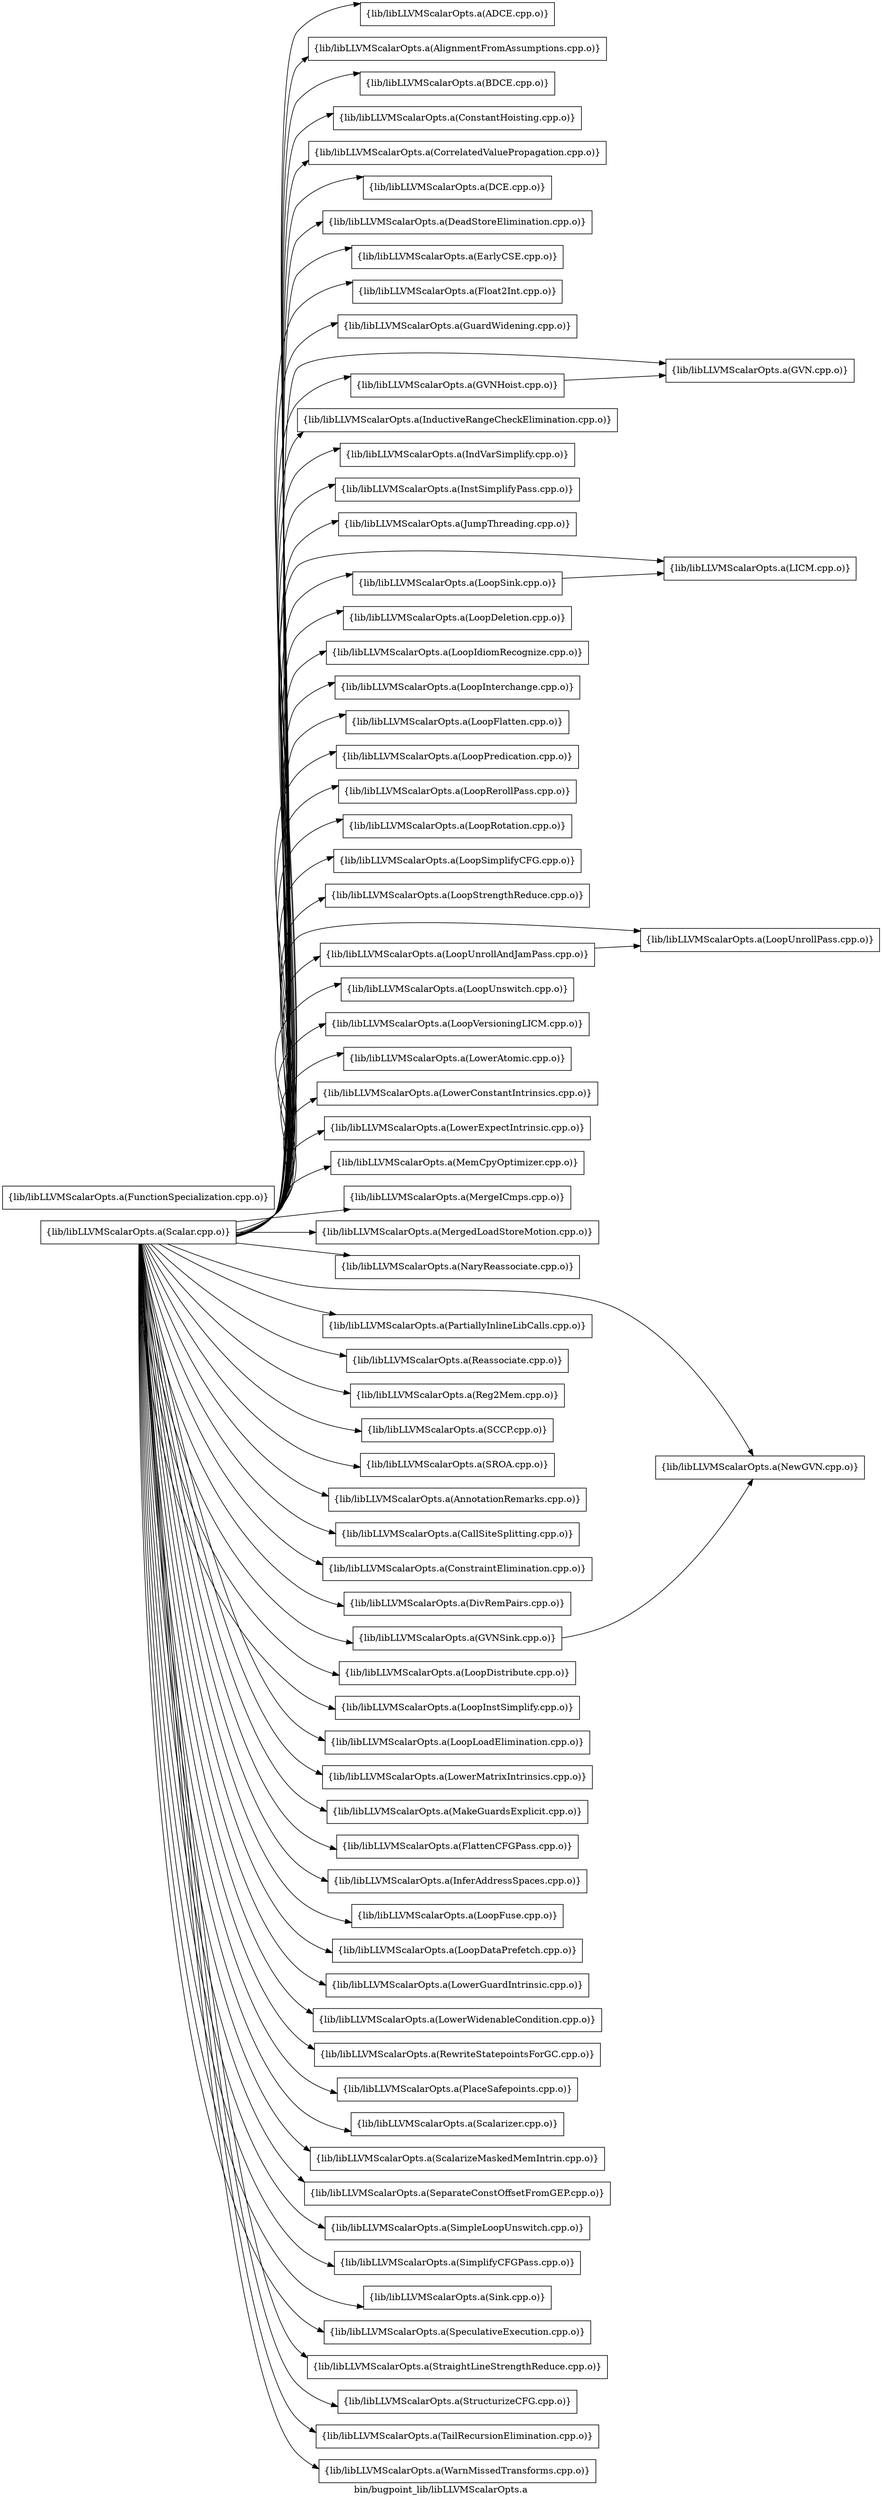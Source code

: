 digraph "bin/bugpoint_lib/libLLVMScalarOpts.a" {
	label="bin/bugpoint_lib/libLLVMScalarOpts.a";
	rankdir=LR;

	Node0x55849d310b98 [shape=record,shape=box,group=0,label="{lib/libLLVMScalarOpts.a(ADCE.cpp.o)}"];
	Node0x55849d3127b8 [shape=record,shape=box,group=0,label="{lib/libLLVMScalarOpts.a(AlignmentFromAssumptions.cpp.o)}"];
	Node0x55849d312128 [shape=record,shape=box,group=0,label="{lib/libLLVMScalarOpts.a(BDCE.cpp.o)}"];
	Node0x55849d308e48 [shape=record,shape=box,group=0,label="{lib/libLLVMScalarOpts.a(ConstantHoisting.cpp.o)}"];
	Node0x55849d304f78 [shape=record,shape=box,group=0,label="{lib/libLLVMScalarOpts.a(CorrelatedValuePropagation.cpp.o)}"];
	Node0x55849d304758 [shape=record,shape=box,group=0,label="{lib/libLLVMScalarOpts.a(DCE.cpp.o)}"];
	Node0x55849d306878 [shape=record,shape=box,group=0,label="{lib/libLLVMScalarOpts.a(DeadStoreElimination.cpp.o)}"];
	Node0x55849d305a68 [shape=record,shape=box,group=0,label="{lib/libLLVMScalarOpts.a(EarlyCSE.cpp.o)}"];
	Node0x55849d2f8ea8 [shape=record,shape=box,group=0,label="{lib/libLLVMScalarOpts.a(Float2Int.cpp.o)}"];
	Node0x55849d2f9cb8 [shape=record,shape=box,group=0,label="{lib/libLLVMScalarOpts.a(GuardWidening.cpp.o)}"];
	Node0x55849d30d178 [shape=record,shape=box,group=0,label="{lib/libLLVMScalarOpts.a(GVN.cpp.o)}"];
	Node0x55849d30d858 [shape=record,shape=box,group=0,label="{lib/libLLVMScalarOpts.a(GVNHoist.cpp.o)}"];
	Node0x55849d30d858 -> Node0x55849d30d178;
	Node0x55849d30c818 [shape=record,shape=box,group=0,label="{lib/libLLVMScalarOpts.a(InductiveRangeCheckElimination.cpp.o)}"];
	Node0x55849d30c5e8 [shape=record,shape=box,group=0,label="{lib/libLLVMScalarOpts.a(IndVarSimplify.cpp.o)}"];
	Node0x55849d30a6a8 [shape=record,shape=box,group=0,label="{lib/libLLVMScalarOpts.a(InstSimplifyPass.cpp.o)}"];
	Node0x55849d30b828 [shape=record,shape=box,group=0,label="{lib/libLLVMScalarOpts.a(JumpThreading.cpp.o)}"];
	Node0x55849d30b238 [shape=record,shape=box,group=0,label="{lib/libLLVMScalarOpts.a(LICM.cpp.o)}"];
	Node0x55849d309118 [shape=record,shape=box,group=0,label="{lib/libLLVMScalarOpts.a(LoopSink.cpp.o)}"];
	Node0x55849d309118 -> Node0x55849d30b238;
	Node0x55849d30a338 [shape=record,shape=box,group=0,label="{lib/libLLVMScalarOpts.a(LoopDeletion.cpp.o)}"];
	Node0x55849d2f6568 [shape=record,shape=box,group=0,label="{lib/libLLVMScalarOpts.a(LoopIdiomRecognize.cpp.o)}"];
	Node0x55849d2f7fa8 [shape=record,shape=box,group=0,label="{lib/libLLVMScalarOpts.a(LoopInterchange.cpp.o)}"];
	Node0x55849d2f7cd8 [shape=record,shape=box,group=0,label="{lib/libLLVMScalarOpts.a(LoopFlatten.cpp.o)}"];
	Node0x55849d2f9218 [shape=record,shape=box,group=0,label="{lib/libLLVMScalarOpts.a(LoopPredication.cpp.o)}"];
	Node0x55849d2f9088 [shape=record,shape=box,group=0,label="{lib/libLLVMScalarOpts.a(LoopRerollPass.cpp.o)}"];
	Node0x55849d2f9808 [shape=record,shape=box,group=0,label="{lib/libLLVMScalarOpts.a(LoopRotation.cpp.o)}"];
	Node0x55849d2fa708 [shape=record,shape=box,group=0,label="{lib/libLLVMScalarOpts.a(LoopSimplifyCFG.cpp.o)}"];
	Node0x55849d2fb388 [shape=record,shape=box,group=0,label="{lib/libLLVMScalarOpts.a(LoopStrengthReduce.cpp.o)}"];
	Node0x55849d2f0208 [shape=record,shape=box,group=0,label="{lib/libLLVMScalarOpts.a(LoopUnrollPass.cpp.o)}"];
	Node0x55849d2f1b08 [shape=record,shape=box,group=0,label="{lib/libLLVMScalarOpts.a(LoopUnrollAndJamPass.cpp.o)}"];
	Node0x55849d2f1b08 -> Node0x55849d2f0208;
	Node0x55849d2f2788 [shape=record,shape=box,group=0,label="{lib/libLLVMScalarOpts.a(LoopUnswitch.cpp.o)}"];
	Node0x55849d2f2058 [shape=record,shape=box,group=0,label="{lib/libLLVMScalarOpts.a(LoopVersioningLICM.cpp.o)}"];
	Node0x55849d30c8b8 [shape=record,shape=box,group=0,label="{lib/libLLVMScalarOpts.a(LowerAtomic.cpp.o)}"];
	Node0x55849d30bb98 [shape=record,shape=box,group=0,label="{lib/libLLVMScalarOpts.a(LowerConstantIntrinsics.cpp.o)}"];
	Node0x55849d30d7b8 [shape=record,shape=box,group=0,label="{lib/libLLVMScalarOpts.a(LowerExpectIntrinsic.cpp.o)}"];
	Node0x55849d30d218 [shape=record,shape=box,group=0,label="{lib/libLLVMScalarOpts.a(MemCpyOptimizer.cpp.o)}"];
	Node0x55849d309b68 [shape=record,shape=box,group=0,label="{lib/libLLVMScalarOpts.a(MergeICmps.cpp.o)}"];
	Node0x55849d306be8 [shape=record,shape=box,group=0,label="{lib/libLLVMScalarOpts.a(MergedLoadStoreMotion.cpp.o)}"];
	Node0x55849d3074f8 [shape=record,shape=box,group=0,label="{lib/libLLVMScalarOpts.a(NaryReassociate.cpp.o)}"];
	Node0x55849d307cc8 [shape=record,shape=box,group=0,label="{lib/libLLVMScalarOpts.a(NewGVN.cpp.o)}"];
	Node0x55849d308448 [shape=record,shape=box,group=0,label="{lib/libLLVMScalarOpts.a(PartiallyInlineLibCalls.cpp.o)}"];
	Node0x55849d308bc8 [shape=record,shape=box,group=0,label="{lib/libLLVMScalarOpts.a(Reassociate.cpp.o)}"];
	Node0x55849d308e98 [shape=record,shape=box,group=0,label="{lib/libLLVMScalarOpts.a(Reg2Mem.cpp.o)}"];
	Node0x55849d2ffa78 [shape=record,shape=box,group=0,label="{lib/libLLVMScalarOpts.a(SCCP.cpp.o)}"];
	Node0x55849d2ffc58 [shape=record,shape=box,group=0,label="{lib/libLLVMScalarOpts.a(SROA.cpp.o)}"];
	Node0x55849d300a68 [shape=record,shape=box,group=0,label="{lib/libLLVMScalarOpts.a(Scalar.cpp.o)}"];
	Node0x55849d300a68 -> Node0x55849d310b98;
	Node0x55849d300a68 -> Node0x55849d3127b8;
	Node0x55849d300a68 -> Node0x55849d312358;
	Node0x55849d300a68 -> Node0x55849d312128;
	Node0x55849d300a68 -> Node0x55849d30ec58;
	Node0x55849d300a68 -> Node0x55849d308e48;
	Node0x55849d300a68 -> Node0x55849d308718;
	Node0x55849d300a68 -> Node0x55849d304f78;
	Node0x55849d300a68 -> Node0x55849d304758;
	Node0x55849d300a68 -> Node0x55849d306878;
	Node0x55849d300a68 -> Node0x55849d3061e8;
	Node0x55849d300a68 -> Node0x55849d305a68;
	Node0x55849d300a68 -> Node0x55849d2f8ea8;
	Node0x55849d300a68 -> Node0x55849d2f9cb8;
	Node0x55849d300a68 -> Node0x55849d30d178;
	Node0x55849d300a68 -> Node0x55849d30d858;
	Node0x55849d300a68 -> Node0x55849d30c278;
	Node0x55849d300a68 -> Node0x55849d30c818;
	Node0x55849d300a68 -> Node0x55849d30c5e8;
	Node0x55849d300a68 -> Node0x55849d30a6a8;
	Node0x55849d300a68 -> Node0x55849d30b828;
	Node0x55849d300a68 -> Node0x55849d30b238;
	Node0x55849d300a68 -> Node0x55849d309118;
	Node0x55849d300a68 -> Node0x55849d30a338;
	Node0x55849d300a68 -> Node0x55849d2f5f28;
	Node0x55849d300a68 -> Node0x55849d2f6568;
	Node0x55849d300a68 -> Node0x55849d2f76e8;
	Node0x55849d300a68 -> Node0x55849d2f7fa8;
	Node0x55849d300a68 -> Node0x55849d2f7cd8;
	Node0x55849d300a68 -> Node0x55849d2f8b38;
	Node0x55849d300a68 -> Node0x55849d2f9218;
	Node0x55849d300a68 -> Node0x55849d2f9088;
	Node0x55849d300a68 -> Node0x55849d2f9808;
	Node0x55849d300a68 -> Node0x55849d2fa708;
	Node0x55849d300a68 -> Node0x55849d2fb388;
	Node0x55849d300a68 -> Node0x55849d2f0208;
	Node0x55849d300a68 -> Node0x55849d2f1b08;
	Node0x55849d300a68 -> Node0x55849d2f2788;
	Node0x55849d300a68 -> Node0x55849d2f2058;
	Node0x55849d300a68 -> Node0x55849d30c8b8;
	Node0x55849d300a68 -> Node0x55849d30bb98;
	Node0x55849d300a68 -> Node0x55849d30d7b8;
	Node0x55849d300a68 -> Node0x55849d30dda8;
	Node0x55849d300a68 -> Node0x55849d30d218;
	Node0x55849d300a68 -> Node0x55849d309b68;
	Node0x55849d300a68 -> Node0x55849d306be8;
	Node0x55849d300a68 -> Node0x55849d3074f8;
	Node0x55849d300a68 -> Node0x55849d307cc8;
	Node0x55849d300a68 -> Node0x55849d308448;
	Node0x55849d300a68 -> Node0x55849d308bc8;
	Node0x55849d300a68 -> Node0x55849d308e98;
	Node0x55849d300a68 -> Node0x55849d2ffa78;
	Node0x55849d300a68 -> Node0x55849d2ffc58;
	Node0x55849d300a68 -> Node0x55849d3016e8;
	Node0x55849d300a68 -> Node0x55849d307e58;
	Node0x55849d300a68 -> Node0x55849d308f88;
	Node0x55849d300a68 -> Node0x55849d308df8;
	Node0x55849d300a68 -> Node0x55849d304208;
	Node0x55849d300a68 -> Node0x55849d305298;
	Node0x55849d300a68 -> Node0x55849d305ab8;
	Node0x55849d300a68 -> Node0x55849d305928;
	Node0x55849d300a68 -> Node0x55849d301e68;
	Node0x55849d300a68 -> Node0x55849d302ae8;
	Node0x55849d300a68 -> Node0x55849d302778;
	Node0x55849d300a68 -> Node0x55849d30d2b8;
	Node0x55849d300a68 -> Node0x55849d30ca98;
	Node0x55849d300a68 -> Node0x55849d30c408;
	Node0x55849d300a68 -> Node0x55849d30bc88;
	Node0x55849d300a68 -> Node0x55849d2f2c88;
	Node0x55849d300a68 -> Node0x55849d2f3408;
	Node0x55849d300a68 -> Node0x55849d2f3ae8;
	Node0x55849d300a68 -> Node0x55849d2f42b8;
	Node0x55849d300a68 -> Node0x55849d2f4858;
	Node0x55849d302ae8 [shape=record,shape=box,group=0,label="{lib/libLLVMScalarOpts.a(Scalarizer.cpp.o)}"];
	Node0x55849d302778 [shape=record,shape=box,group=0,label="{lib/libLLVMScalarOpts.a(ScalarizeMaskedMemIntrin.cpp.o)}"];
	Node0x55849d30d2b8 [shape=record,shape=box,group=0,label="{lib/libLLVMScalarOpts.a(SeparateConstOffsetFromGEP.cpp.o)}"];
	Node0x55849d30c408 [shape=record,shape=box,group=0,label="{lib/libLLVMScalarOpts.a(SimplifyCFGPass.cpp.o)}"];
	Node0x55849d30bc88 [shape=record,shape=box,group=0,label="{lib/libLLVMScalarOpts.a(Sink.cpp.o)}"];
	Node0x55849d2f2c88 [shape=record,shape=box,group=0,label="{lib/libLLVMScalarOpts.a(SpeculativeExecution.cpp.o)}"];
	Node0x55849d2f3408 [shape=record,shape=box,group=0,label="{lib/libLLVMScalarOpts.a(StraightLineStrengthReduce.cpp.o)}"];
	Node0x55849d2f3ae8 [shape=record,shape=box,group=0,label="{lib/libLLVMScalarOpts.a(StructurizeCFG.cpp.o)}"];
	Node0x55849d2f42b8 [shape=record,shape=box,group=0,label="{lib/libLLVMScalarOpts.a(TailRecursionElimination.cpp.o)}"];
	Node0x55849d2f4858 [shape=record,shape=box,group=0,label="{lib/libLLVMScalarOpts.a(WarnMissedTransforms.cpp.o)}"];
	Node0x55849d312358 [shape=record,shape=box,group=0,label="{lib/libLLVMScalarOpts.a(AnnotationRemarks.cpp.o)}"];
	Node0x55849d30ec58 [shape=record,shape=box,group=0,label="{lib/libLLVMScalarOpts.a(CallSiteSplitting.cpp.o)}"];
	Node0x55849d308718 [shape=record,shape=box,group=0,label="{lib/libLLVMScalarOpts.a(ConstraintElimination.cpp.o)}"];
	Node0x55849d3061e8 [shape=record,shape=box,group=0,label="{lib/libLLVMScalarOpts.a(DivRemPairs.cpp.o)}"];
	Node0x55849d30c278 [shape=record,shape=box,group=0,label="{lib/libLLVMScalarOpts.a(GVNSink.cpp.o)}"];
	Node0x55849d30c278 -> Node0x55849d307cc8;
	Node0x55849d2f5f28 [shape=record,shape=box,group=0,label="{lib/libLLVMScalarOpts.a(LoopDistribute.cpp.o)}"];
	Node0x55849d2f76e8 [shape=record,shape=box,group=0,label="{lib/libLLVMScalarOpts.a(LoopInstSimplify.cpp.o)}"];
	Node0x55849d2f8b38 [shape=record,shape=box,group=0,label="{lib/libLLVMScalarOpts.a(LoopLoadElimination.cpp.o)}"];
	Node0x55849d30dda8 [shape=record,shape=box,group=0,label="{lib/libLLVMScalarOpts.a(LowerMatrixIntrinsics.cpp.o)}"];
	Node0x55849d30ca98 [shape=record,shape=box,group=0,label="{lib/libLLVMScalarOpts.a(SimpleLoopUnswitch.cpp.o)}"];
	Node0x55849d2f95d8 [shape=record,shape=box,group=0,label="{lib/libLLVMScalarOpts.a(FunctionSpecialization.cpp.o)}"];
	Node0x55849d3016e8 [shape=record,shape=box,group=0,label="{lib/libLLVMScalarOpts.a(MakeGuardsExplicit.cpp.o)}"];
	Node0x55849d307e58 [shape=record,shape=box,group=0,label="{lib/libLLVMScalarOpts.a(FlattenCFGPass.cpp.o)}"];
	Node0x55849d308f88 [shape=record,shape=box,group=0,label="{lib/libLLVMScalarOpts.a(InferAddressSpaces.cpp.o)}"];
	Node0x55849d308df8 [shape=record,shape=box,group=0,label="{lib/libLLVMScalarOpts.a(LoopFuse.cpp.o)}"];
	Node0x55849d304208 [shape=record,shape=box,group=0,label="{lib/libLLVMScalarOpts.a(LoopDataPrefetch.cpp.o)}"];
	Node0x55849d305298 [shape=record,shape=box,group=0,label="{lib/libLLVMScalarOpts.a(LowerGuardIntrinsic.cpp.o)}"];
	Node0x55849d305ab8 [shape=record,shape=box,group=0,label="{lib/libLLVMScalarOpts.a(LowerWidenableCondition.cpp.o)}"];
	Node0x55849d305928 [shape=record,shape=box,group=0,label="{lib/libLLVMScalarOpts.a(RewriteStatepointsForGC.cpp.o)}"];
	Node0x55849d301e68 [shape=record,shape=box,group=0,label="{lib/libLLVMScalarOpts.a(PlaceSafepoints.cpp.o)}"];
}
